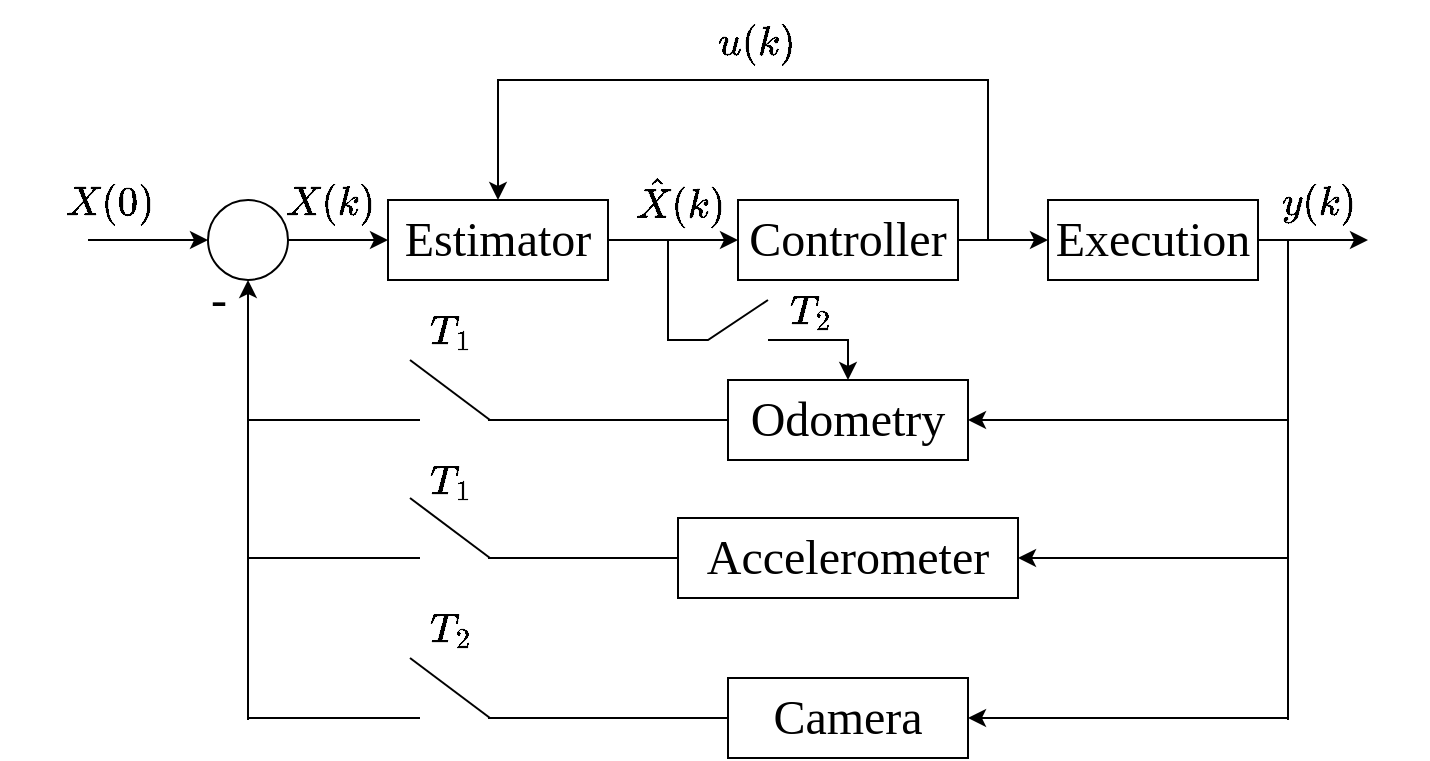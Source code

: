 <mxfile version="21.3.7" type="device">
  <diagram id="27HcMeHQ9Vk8HcgmzzvS" name="第 1 页">
    <mxGraphModel dx="911" dy="474" grid="1" gridSize="10" guides="1" tooltips="1" connect="1" arrows="1" fold="1" page="1" pageScale="1" pageWidth="827" pageHeight="1169" math="1" shadow="0">
      <root>
        <mxCell id="0" />
        <mxCell id="1" parent="0" />
        <mxCell id="vxSceUtqSG5UeswM3cWj-3" style="edgeStyle=orthogonalEdgeStyle;rounded=0;orthogonalLoop=1;jettySize=auto;html=1;exitX=1;exitY=0.5;exitDx=0;exitDy=0;fontFamily=Times New Roman;fontSize=24;" parent="1" source="vxSceUtqSG5UeswM3cWj-1" edge="1">
          <mxGeometry relative="1" as="geometry">
            <mxPoint x="720" y="190" as="targetPoint" />
            <mxPoint x="660" y="190" as="sourcePoint" />
          </mxGeometry>
        </mxCell>
        <mxCell id="vxSceUtqSG5UeswM3cWj-1" value="&lt;font style=&quot;font-size: 24px;&quot; face=&quot;Times New Roman&quot;&gt;Execution&lt;/font&gt;" style="rounded=0;whiteSpace=wrap;html=1;" parent="1" vertex="1">
          <mxGeometry x="560" y="170" width="105" height="40" as="geometry" />
        </mxCell>
        <mxCell id="vxSceUtqSG5UeswM3cWj-4" value="&lt;font style=&quot;font-size: 20px;&quot;&gt;$$ y(k) $$&lt;/font&gt;" style="text;html=1;align=center;verticalAlign=middle;resizable=0;points=[];autosize=1;strokeColor=none;fillColor=none;fontSize=24;fontFamily=Times New Roman;" parent="1" vertex="1">
          <mxGeometry x="640" y="150" width="110" height="40" as="geometry" />
        </mxCell>
        <mxCell id="vxSceUtqSG5UeswM3cWj-8" value="&lt;font style=&quot;font-size: 20px;&quot;&gt;$$ u(k) $$&lt;/font&gt;" style="text;html=1;align=center;verticalAlign=middle;resizable=0;points=[];autosize=1;strokeColor=none;fillColor=none;fontSize=16;fontFamily=Times New Roman;" parent="1" vertex="1">
          <mxGeometry x="359" y="70" width="110" height="40" as="geometry" />
        </mxCell>
        <mxCell id="vxSceUtqSG5UeswM3cWj-9" value="Odometry" style="rounded=0;whiteSpace=wrap;html=1;fontFamily=Times New Roman;fontSize=24;" parent="1" vertex="1">
          <mxGeometry x="400" y="260" width="120" height="40" as="geometry" />
        </mxCell>
        <mxCell id="vxSceUtqSG5UeswM3cWj-10" value="" style="endArrow=none;html=1;rounded=0;fontFamily=Times New Roman;fontSize=24;" parent="1" edge="1">
          <mxGeometry width="50" height="50" relative="1" as="geometry">
            <mxPoint x="680" y="320" as="sourcePoint" />
            <mxPoint x="680" y="190" as="targetPoint" />
          </mxGeometry>
        </mxCell>
        <mxCell id="vxSceUtqSG5UeswM3cWj-12" value="" style="endArrow=classic;html=1;rounded=0;fontFamily=Times New Roman;fontSize=24;entryX=1;entryY=0.5;entryDx=0;entryDy=0;" parent="1" target="vxSceUtqSG5UeswM3cWj-9" edge="1">
          <mxGeometry width="50" height="50" relative="1" as="geometry">
            <mxPoint x="680" y="280" as="sourcePoint" />
            <mxPoint x="660" y="240" as="targetPoint" />
          </mxGeometry>
        </mxCell>
        <mxCell id="vxSceUtqSG5UeswM3cWj-14" value="" style="endArrow=none;html=1;rounded=0;fontFamily=Times New Roman;fontSize=24;exitX=0;exitY=0.5;exitDx=0;exitDy=0;" parent="1" source="vxSceUtqSG5UeswM3cWj-9" edge="1">
          <mxGeometry width="50" height="50" relative="1" as="geometry">
            <mxPoint x="390" y="260" as="sourcePoint" />
            <mxPoint x="280" y="280" as="targetPoint" />
          </mxGeometry>
        </mxCell>
        <mxCell id="vxSceUtqSG5UeswM3cWj-16" value="" style="endArrow=none;html=1;rounded=0;fontFamily=Times New Roman;fontSize=24;" parent="1" edge="1">
          <mxGeometry width="50" height="50" relative="1" as="geometry">
            <mxPoint x="281" y="280" as="sourcePoint" />
            <mxPoint x="241" y="250" as="targetPoint" />
          </mxGeometry>
        </mxCell>
        <mxCell id="vxSceUtqSG5UeswM3cWj-19" value="&lt;font style=&quot;font-size: 20px;&quot;&gt;$$ T_1 $$&lt;/font&gt;" style="text;html=1;align=center;verticalAlign=middle;resizable=0;points=[];autosize=1;strokeColor=none;fillColor=none;fontSize=24;fontFamily=Times New Roman;" parent="1" vertex="1">
          <mxGeometry x="206" y="215" width="110" height="40" as="geometry" />
        </mxCell>
        <mxCell id="vxSceUtqSG5UeswM3cWj-21" value="" style="endArrow=none;html=1;rounded=0;fontFamily=Times New Roman;fontSize=16;" parent="1" edge="1">
          <mxGeometry width="50" height="50" relative="1" as="geometry">
            <mxPoint x="246" y="280" as="sourcePoint" />
            <mxPoint x="160" y="280" as="targetPoint" />
          </mxGeometry>
        </mxCell>
        <mxCell id="vxSceUtqSG5UeswM3cWj-26" style="edgeStyle=orthogonalEdgeStyle;rounded=0;orthogonalLoop=1;jettySize=auto;html=1;exitX=1;exitY=0.5;exitDx=0;exitDy=0;entryX=0;entryY=0.5;entryDx=0;entryDy=0;fontFamily=Times New Roman;fontSize=16;" parent="1" source="vxSceUtqSG5UeswM3cWj-24" target="LvSJ2q2NzBPmYEEeKZ9J-1" edge="1">
          <mxGeometry relative="1" as="geometry">
            <mxPoint x="230" y="190" as="targetPoint" />
          </mxGeometry>
        </mxCell>
        <mxCell id="vxSceUtqSG5UeswM3cWj-24" value="" style="ellipse;whiteSpace=wrap;html=1;aspect=fixed;fontFamily=Times New Roman;fontSize=16;" parent="1" vertex="1">
          <mxGeometry x="140" y="170" width="40" height="40" as="geometry" />
        </mxCell>
        <mxCell id="vxSceUtqSG5UeswM3cWj-25" value="" style="endArrow=classic;html=1;rounded=0;fontFamily=Times New Roman;fontSize=16;entryX=0.5;entryY=1;entryDx=0;entryDy=0;" parent="1" target="vxSceUtqSG5UeswM3cWj-24" edge="1">
          <mxGeometry width="50" height="50" relative="1" as="geometry">
            <mxPoint x="160" y="320" as="sourcePoint" />
            <mxPoint x="200" y="240" as="targetPoint" />
          </mxGeometry>
        </mxCell>
        <mxCell id="vxSceUtqSG5UeswM3cWj-27" value="" style="endArrow=classic;html=1;rounded=0;fontFamily=Times New Roman;fontSize=16;entryX=0;entryY=0.5;entryDx=0;entryDy=0;" parent="1" target="vxSceUtqSG5UeswM3cWj-24" edge="1">
          <mxGeometry width="50" height="50" relative="1" as="geometry">
            <mxPoint x="80" y="190" as="sourcePoint" />
            <mxPoint x="130" y="160" as="targetPoint" />
          </mxGeometry>
        </mxCell>
        <mxCell id="vxSceUtqSG5UeswM3cWj-28" value="&lt;font style=&quot;font-size: 20px;&quot;&gt;$$ X(k) $$&lt;/font&gt;" style="text;html=1;align=center;verticalAlign=middle;resizable=0;points=[];autosize=1;strokeColor=none;fillColor=none;fontSize=16;fontFamily=Times New Roman;" parent="1" vertex="1">
          <mxGeometry x="146" y="150" width="110" height="40" as="geometry" />
        </mxCell>
        <mxCell id="vxSceUtqSG5UeswM3cWj-29" value="-" style="text;html=1;align=center;verticalAlign=middle;resizable=0;points=[];autosize=1;strokeColor=none;fillColor=none;fontSize=24;fontFamily=Times New Roman;" parent="1" vertex="1">
          <mxGeometry x="130" y="200" width="30" height="40" as="geometry" />
        </mxCell>
        <mxCell id="oK1QB3lHlcJMfwWbtW8S-1" style="edgeStyle=orthogonalEdgeStyle;rounded=0;orthogonalLoop=1;jettySize=auto;html=1;exitX=1;exitY=0.5;exitDx=0;exitDy=0;entryX=0;entryY=0.5;entryDx=0;entryDy=0;" parent="1" source="LvSJ2q2NzBPmYEEeKZ9J-1" target="vwBNr93nyoPtxCEEGqwH-9" edge="1">
          <mxGeometry relative="1" as="geometry" />
        </mxCell>
        <mxCell id="LvSJ2q2NzBPmYEEeKZ9J-1" value="Estimator" style="rounded=0;whiteSpace=wrap;html=1;fontFamily=Times New Roman;fontSize=24;" parent="1" vertex="1">
          <mxGeometry x="230" y="170" width="110" height="40" as="geometry" />
        </mxCell>
        <mxCell id="vwBNr93nyoPtxCEEGqwH-1" value="Camera" style="rounded=0;whiteSpace=wrap;html=1;fontFamily=Times New Roman;fontSize=24;" parent="1" vertex="1">
          <mxGeometry x="400" y="409" width="120" height="40" as="geometry" />
        </mxCell>
        <mxCell id="vwBNr93nyoPtxCEEGqwH-2" value="" style="endArrow=classic;html=1;rounded=0;fontFamily=Times New Roman;fontSize=24;entryX=1;entryY=0.5;entryDx=0;entryDy=0;" parent="1" target="vwBNr93nyoPtxCEEGqwH-1" edge="1">
          <mxGeometry width="50" height="50" relative="1" as="geometry">
            <mxPoint x="680" y="429" as="sourcePoint" />
            <mxPoint x="660" y="389" as="targetPoint" />
          </mxGeometry>
        </mxCell>
        <mxCell id="vwBNr93nyoPtxCEEGqwH-3" value="" style="endArrow=none;html=1;rounded=0;fontFamily=Times New Roman;fontSize=24;exitX=0;exitY=0.5;exitDx=0;exitDy=0;" parent="1" source="vwBNr93nyoPtxCEEGqwH-1" edge="1">
          <mxGeometry width="50" height="50" relative="1" as="geometry">
            <mxPoint x="390" y="409" as="sourcePoint" />
            <mxPoint x="280" y="429" as="targetPoint" />
          </mxGeometry>
        </mxCell>
        <mxCell id="vwBNr93nyoPtxCEEGqwH-4" value="" style="endArrow=none;html=1;rounded=0;fontFamily=Times New Roman;fontSize=24;" parent="1" edge="1">
          <mxGeometry width="50" height="50" relative="1" as="geometry">
            <mxPoint x="281" y="429" as="sourcePoint" />
            <mxPoint x="241" y="399" as="targetPoint" />
          </mxGeometry>
        </mxCell>
        <mxCell id="vwBNr93nyoPtxCEEGqwH-5" value="" style="endArrow=none;html=1;rounded=0;fontFamily=Times New Roman;fontSize=16;" parent="1" edge="1">
          <mxGeometry width="50" height="50" relative="1" as="geometry">
            <mxPoint x="246" y="429" as="sourcePoint" />
            <mxPoint x="160" y="429" as="targetPoint" />
          </mxGeometry>
        </mxCell>
        <mxCell id="vwBNr93nyoPtxCEEGqwH-6" value="&lt;span style=&quot;font-size: 20px;&quot;&gt;$$ T_2 $$&lt;/span&gt;" style="text;html=1;align=center;verticalAlign=middle;resizable=0;points=[];autosize=1;strokeColor=none;fillColor=none;fontSize=24;fontFamily=Times New Roman;" parent="1" vertex="1">
          <mxGeometry x="206" y="364" width="110" height="40" as="geometry" />
        </mxCell>
        <mxCell id="vwBNr93nyoPtxCEEGqwH-7" value="" style="endArrow=none;html=1;rounded=0;" parent="1" edge="1">
          <mxGeometry width="50" height="50" relative="1" as="geometry">
            <mxPoint x="680" y="430" as="sourcePoint" />
            <mxPoint x="680" y="280" as="targetPoint" />
          </mxGeometry>
        </mxCell>
        <mxCell id="vwBNr93nyoPtxCEEGqwH-8" value="" style="endArrow=none;html=1;rounded=0;" parent="1" edge="1">
          <mxGeometry width="50" height="50" relative="1" as="geometry">
            <mxPoint x="160" y="430" as="sourcePoint" />
            <mxPoint x="160" y="280" as="targetPoint" />
          </mxGeometry>
        </mxCell>
        <mxCell id="vwBNr93nyoPtxCEEGqwH-10" style="edgeStyle=orthogonalEdgeStyle;rounded=0;orthogonalLoop=1;jettySize=auto;html=1;exitX=1;exitY=0.5;exitDx=0;exitDy=0;entryX=0;entryY=0.5;entryDx=0;entryDy=0;" parent="1" source="vwBNr93nyoPtxCEEGqwH-9" target="vxSceUtqSG5UeswM3cWj-1" edge="1">
          <mxGeometry relative="1" as="geometry" />
        </mxCell>
        <mxCell id="oK1QB3lHlcJMfwWbtW8S-2" style="edgeStyle=orthogonalEdgeStyle;rounded=0;orthogonalLoop=1;jettySize=auto;html=1;entryX=0.5;entryY=0;entryDx=0;entryDy=0;" parent="1" target="LvSJ2q2NzBPmYEEeKZ9J-1" edge="1">
          <mxGeometry relative="1" as="geometry">
            <mxPoint x="530" y="190" as="sourcePoint" />
            <Array as="points">
              <mxPoint x="530" y="110" />
              <mxPoint x="285" y="110" />
            </Array>
          </mxGeometry>
        </mxCell>
        <mxCell id="vwBNr93nyoPtxCEEGqwH-9" value="Controller" style="rounded=0;whiteSpace=wrap;html=1;fontFamily=Times New Roman;fontSize=24;" parent="1" vertex="1">
          <mxGeometry x="405" y="170" width="110" height="40" as="geometry" />
        </mxCell>
        <mxCell id="5t99X8zQDliqrTYRbF4_-1" value="Accelerometer" style="rounded=0;whiteSpace=wrap;html=1;fontFamily=Times New Roman;fontSize=24;" vertex="1" parent="1">
          <mxGeometry x="375" y="329" width="170" height="40" as="geometry" />
        </mxCell>
        <mxCell id="5t99X8zQDliqrTYRbF4_-2" value="" style="endArrow=none;html=1;rounded=0;fontFamily=Times New Roman;fontSize=24;exitX=0;exitY=0.5;exitDx=0;exitDy=0;" edge="1" source="5t99X8zQDliqrTYRbF4_-1" parent="1">
          <mxGeometry width="50" height="50" relative="1" as="geometry">
            <mxPoint x="390" y="329" as="sourcePoint" />
            <mxPoint x="280" y="349" as="targetPoint" />
          </mxGeometry>
        </mxCell>
        <mxCell id="5t99X8zQDliqrTYRbF4_-3" value="" style="endArrow=none;html=1;rounded=0;fontFamily=Times New Roman;fontSize=24;" edge="1" parent="1">
          <mxGeometry width="50" height="50" relative="1" as="geometry">
            <mxPoint x="281" y="349" as="sourcePoint" />
            <mxPoint x="241" y="319" as="targetPoint" />
          </mxGeometry>
        </mxCell>
        <mxCell id="5t99X8zQDliqrTYRbF4_-5" value="" style="endArrow=none;html=1;rounded=0;fontFamily=Times New Roman;fontSize=16;" edge="1" parent="1">
          <mxGeometry width="50" height="50" relative="1" as="geometry">
            <mxPoint x="246" y="349" as="sourcePoint" />
            <mxPoint x="160" y="349" as="targetPoint" />
          </mxGeometry>
        </mxCell>
        <mxCell id="5t99X8zQDliqrTYRbF4_-6" value="" style="endArrow=classic;html=1;rounded=0;fontFamily=Times New Roman;fontSize=24;entryX=1;entryY=0.5;entryDx=0;entryDy=0;" edge="1" target="5t99X8zQDliqrTYRbF4_-1" parent="1">
          <mxGeometry width="50" height="50" relative="1" as="geometry">
            <mxPoint x="680" y="349" as="sourcePoint" />
            <mxPoint x="660" y="309" as="targetPoint" />
          </mxGeometry>
        </mxCell>
        <mxCell id="5t99X8zQDliqrTYRbF4_-7" value="&lt;blockquote style=&quot;&quot;&gt;&lt;font style=&quot;font-size: 20px;&quot;&gt;$$ \hat{X}(k) $$&lt;/font&gt;&lt;/blockquote&gt;" style="text;html=1;align=center;verticalAlign=middle;resizable=0;points=[];autosize=1;strokeColor=none;fillColor=none;fontSize=16;fontFamily=Times New Roman;" vertex="1" parent="1">
          <mxGeometry x="256" y="135" width="240" height="70" as="geometry" />
        </mxCell>
        <mxCell id="5t99X8zQDliqrTYRbF4_-9" value="&lt;font style=&quot;font-size: 20px;&quot;&gt;$$ T_1 $$&lt;/font&gt;" style="text;html=1;align=center;verticalAlign=middle;resizable=0;points=[];autosize=1;strokeColor=none;fillColor=none;fontSize=24;fontFamily=Times New Roman;" vertex="1" parent="1">
          <mxGeometry x="206" y="290" width="110" height="40" as="geometry" />
        </mxCell>
        <mxCell id="5t99X8zQDliqrTYRbF4_-12" value="" style="endArrow=none;html=1;rounded=0;" edge="1" parent="1">
          <mxGeometry width="50" height="50" relative="1" as="geometry">
            <mxPoint x="370" y="190" as="sourcePoint" />
            <mxPoint x="420" y="220" as="targetPoint" />
            <Array as="points">
              <mxPoint x="370" y="240" />
              <mxPoint x="390" y="240" />
            </Array>
          </mxGeometry>
        </mxCell>
        <mxCell id="5t99X8zQDliqrTYRbF4_-13" value="" style="endArrow=classic;html=1;rounded=0;entryX=0.5;entryY=0;entryDx=0;entryDy=0;" edge="1" parent="1" target="vxSceUtqSG5UeswM3cWj-9">
          <mxGeometry width="50" height="50" relative="1" as="geometry">
            <mxPoint x="420" y="240" as="sourcePoint" />
            <mxPoint x="470" y="190" as="targetPoint" />
            <Array as="points">
              <mxPoint x="460" y="240" />
            </Array>
          </mxGeometry>
        </mxCell>
        <mxCell id="5t99X8zQDliqrTYRbF4_-14" value="&lt;span style=&quot;font-size: 20px;&quot;&gt;$$ T_2 $$&lt;/span&gt;" style="text;html=1;align=center;verticalAlign=middle;resizable=0;points=[];autosize=1;strokeColor=none;fillColor=none;fontSize=24;fontFamily=Times New Roman;" vertex="1" parent="1">
          <mxGeometry x="386" y="205" width="110" height="40" as="geometry" />
        </mxCell>
        <mxCell id="5t99X8zQDliqrTYRbF4_-15" value="&lt;font style=&quot;font-size: 20px;&quot;&gt;$$ X(0) $$&lt;/font&gt;" style="text;html=1;align=center;verticalAlign=middle;resizable=0;points=[];autosize=1;strokeColor=none;fillColor=none;fontSize=16;fontFamily=Times New Roman;" vertex="1" parent="1">
          <mxGeometry x="36" y="150" width="110" height="40" as="geometry" />
        </mxCell>
      </root>
    </mxGraphModel>
  </diagram>
</mxfile>
